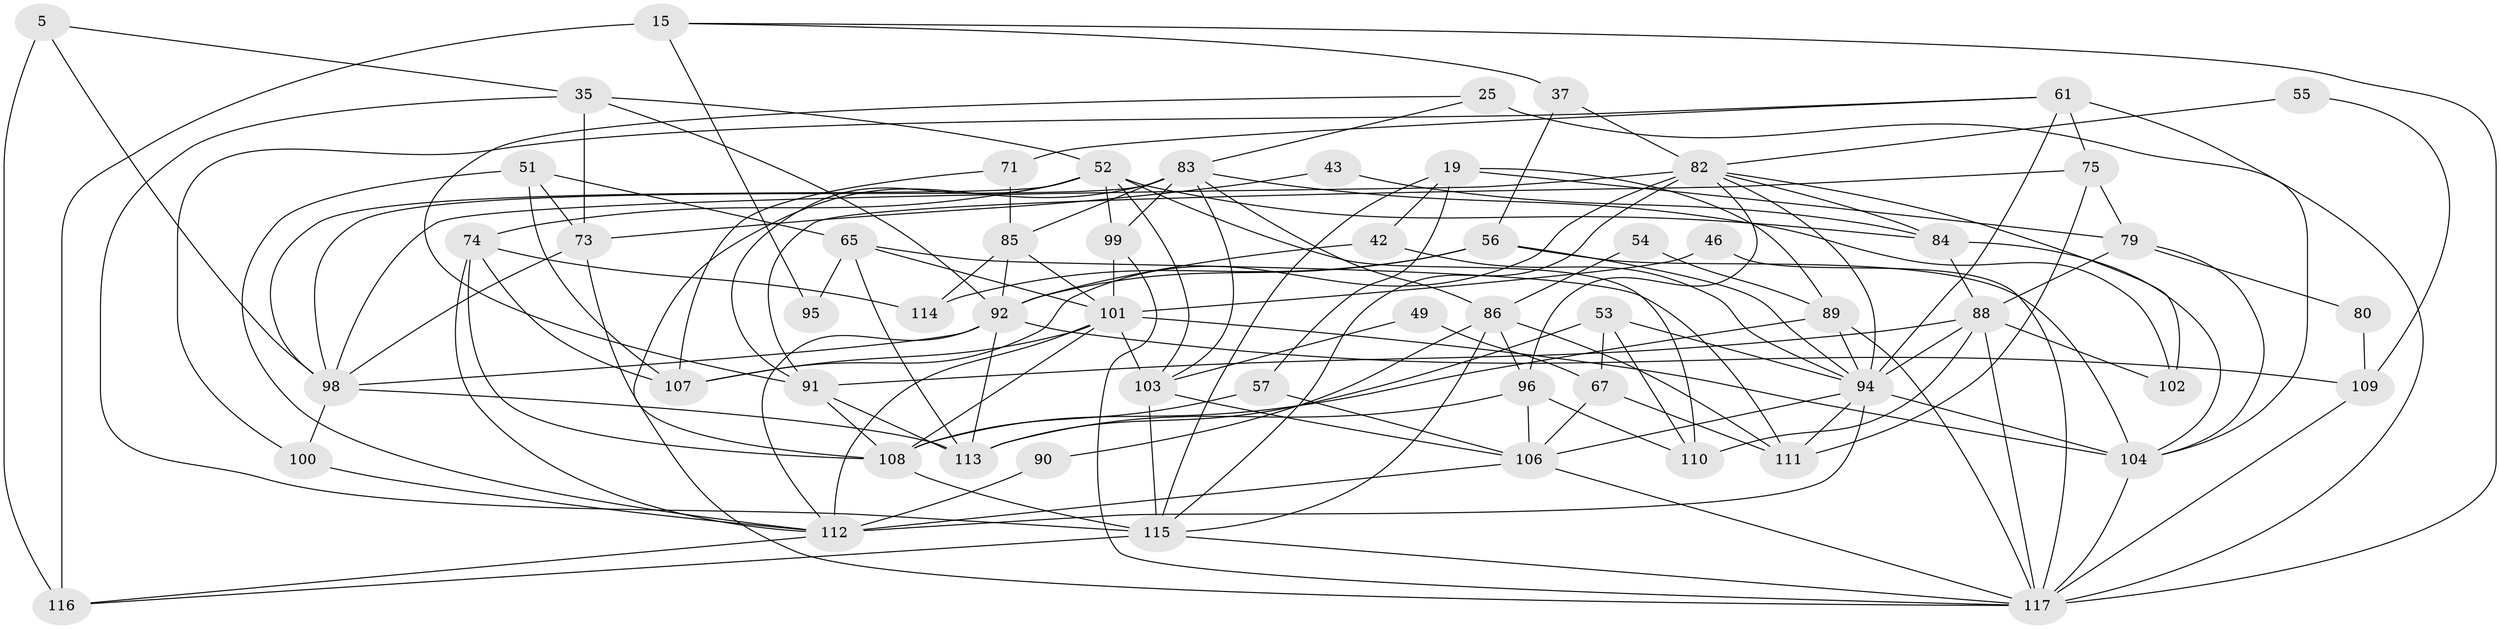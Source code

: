 // original degree distribution, {3: 0.2564102564102564, 2: 0.13675213675213677, 4: 0.27350427350427353, 5: 0.19658119658119658, 7: 0.042735042735042736, 6: 0.08547008547008547, 8: 0.008547008547008548}
// Generated by graph-tools (version 1.1) at 2025/50/03/09/25 04:50:35]
// undirected, 58 vertices, 145 edges
graph export_dot {
graph [start="1"]
  node [color=gray90,style=filled];
  5;
  15;
  19;
  25;
  35;
  37;
  42;
  43;
  46;
  49;
  51;
  52 [super="+10+28"];
  53;
  54;
  55;
  56 [super="+45"];
  57;
  61;
  65 [super="+4"];
  67;
  71 [super="+64"];
  73 [super="+62"];
  74 [super="+60"];
  75 [super="+26"];
  79 [super="+78"];
  80;
  82 [super="+63+31"];
  83 [super="+77+21"];
  84;
  85;
  86 [super="+13"];
  88 [super="+20+66"];
  89 [super="+24"];
  90;
  91 [super="+76"];
  92 [super="+27+72"];
  94 [super="+69+81"];
  95;
  96;
  98 [super="+2+68"];
  99;
  100 [super="+8"];
  101 [super="+50"];
  102;
  103 [super="+58"];
  104 [super="+33+48+38"];
  106 [super="+47"];
  107 [super="+6"];
  108 [super="+36+105"];
  109;
  110 [super="+9"];
  111 [super="+97"];
  112 [super="+70+93"];
  113 [super="+14"];
  114;
  115 [super="+39"];
  116 [super="+34"];
  117 [super="+87"];
  5 -- 116;
  5 -- 35;
  5 -- 98;
  15 -- 117;
  15 -- 37;
  15 -- 95;
  15 -- 116 [weight=2];
  19 -- 57;
  19 -- 42;
  19 -- 89 [weight=2];
  19 -- 79;
  19 -- 115;
  25 -- 91;
  25 -- 104 [weight=3];
  25 -- 83;
  35 -- 52 [weight=2];
  35 -- 73 [weight=2];
  35 -- 115;
  35 -- 92;
  37 -- 82;
  37 -- 56;
  42 -- 92;
  42 -- 94;
  43 -- 84;
  43 -- 73;
  46 -- 117;
  46 -- 101;
  49 -- 67;
  49 -- 103;
  51 -- 73;
  51 -- 112;
  51 -- 65;
  51 -- 107;
  52 -- 84;
  52 -- 99;
  52 -- 103 [weight=2];
  52 -- 91;
  52 -- 98;
  52 -- 74;
  52 -- 110;
  53 -- 67;
  53 -- 110;
  53 -- 113;
  53 -- 94;
  54 -- 89;
  54 -- 86;
  55 -- 109;
  55 -- 82;
  56 -- 104 [weight=2];
  56 -- 114;
  56 -- 92 [weight=3];
  56 -- 94 [weight=2];
  57 -- 106;
  57 -- 108;
  61 -- 75 [weight=2];
  61 -- 94;
  61 -- 100;
  61 -- 117;
  61 -- 71;
  65 -- 101;
  65 -- 95;
  65 -- 111;
  65 -- 113;
  67 -- 106;
  67 -- 111;
  71 -- 85;
  71 -- 107;
  73 -- 98 [weight=2];
  73 -- 117;
  74 -- 107;
  74 -- 108;
  74 -- 114;
  74 -- 112;
  75 -- 79 [weight=2];
  75 -- 111;
  75 -- 91;
  79 -- 88 [weight=2];
  79 -- 80;
  79 -- 104;
  80 -- 109;
  82 -- 102;
  82 -- 107;
  82 -- 96;
  82 -- 84;
  82 -- 98;
  82 -- 115 [weight=2];
  82 -- 94;
  83 -- 98;
  83 -- 103;
  83 -- 86;
  83 -- 99;
  83 -- 85;
  83 -- 102;
  83 -- 108;
  84 -- 88;
  84 -- 104;
  85 -- 101;
  85 -- 114;
  85 -- 92;
  86 -- 96;
  86 -- 115;
  86 -- 90;
  86 -- 111 [weight=2];
  88 -- 110 [weight=2];
  88 -- 91;
  88 -- 117 [weight=2];
  88 -- 102;
  88 -- 94;
  89 -- 108;
  89 -- 94;
  89 -- 117;
  90 -- 112;
  91 -- 113 [weight=2];
  91 -- 108 [weight=2];
  92 -- 98;
  92 -- 112;
  92 -- 109;
  92 -- 113;
  94 -- 112 [weight=3];
  94 -- 104 [weight=2];
  94 -- 111;
  94 -- 106;
  96 -- 106;
  96 -- 110;
  96 -- 113;
  98 -- 100;
  98 -- 113;
  99 -- 101;
  99 -- 117;
  100 -- 112;
  101 -- 103;
  101 -- 108;
  101 -- 104 [weight=2];
  101 -- 107;
  101 -- 112;
  103 -- 106 [weight=2];
  103 -- 115 [weight=2];
  104 -- 117 [weight=2];
  106 -- 117;
  106 -- 112;
  108 -- 115 [weight=2];
  109 -- 117;
  112 -- 116;
  115 -- 116;
  115 -- 117;
}
